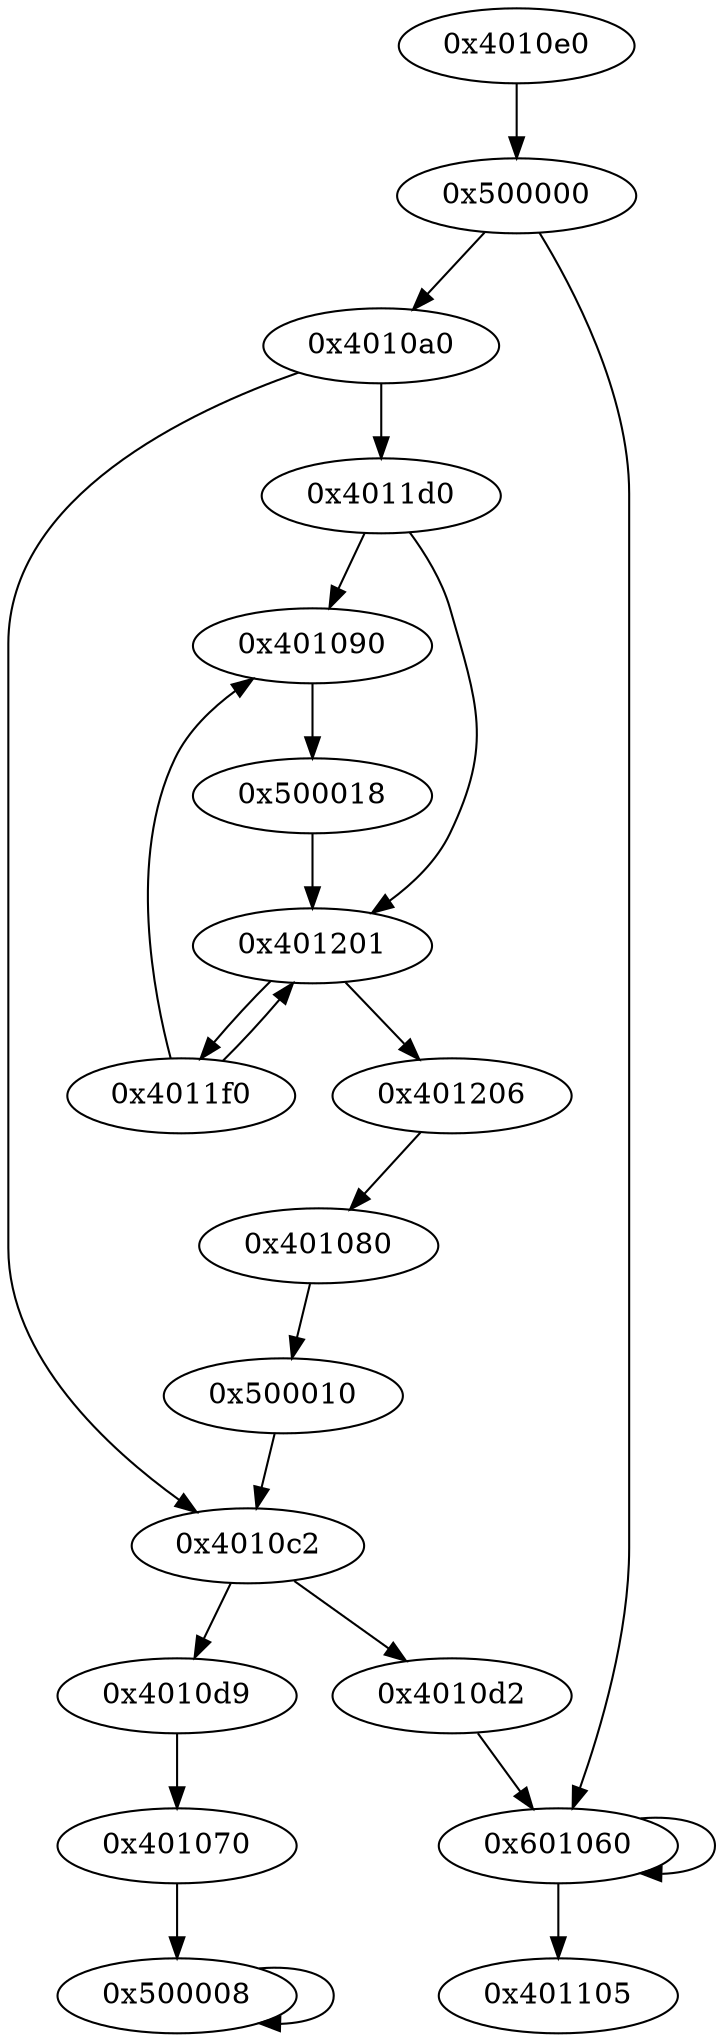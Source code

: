 digraph {
"4010e0" [label="0x4010e0"];
500000 [label="0x500000"];
"4010a0" [label="0x4010a0"];
"4011d0" [label="0x4011d0"];
401090 [label="0x401090"];
500018 [label="0x500018"];
401201 [label="0x401201"];
"4011f0" [label="0x4011f0"];
401206 [label="0x401206"];
401080 [label="0x401080"];
500010 [label="0x500010"];
601060 [label="0x601060"];
"4010c2" [label="0x4010c2"];
"4010d2" [label="0x4010d2"];
"4010d9" [label="0x4010d9"];
401070 [label="0x401070"];
500008 [label="0x500008"];
401105 [label="0x401105"];
"4010e0" -> 500000;
500000 -> "4010a0";
500000 -> 601060;
"4010a0" -> "4011d0";
"4010a0" -> "4010c2";
"4011d0" -> 401090;
"4011d0" -> 401201;
401090 -> 500018;
500018 -> 401201;
401201 -> "4011f0";
401201 -> 401206;
"4011f0" -> 401090;
"4011f0" -> 401201;
401206 -> 401080;
401080 -> 500010;
500010 -> "4010c2";
601060 -> 601060;
601060 -> 401105;
"4010c2" -> "4010d2";
"4010c2" -> "4010d9";
"4010d2" -> 601060;
"4010d9" -> 401070;
401070 -> 500008;
500008 -> 500008;
}
